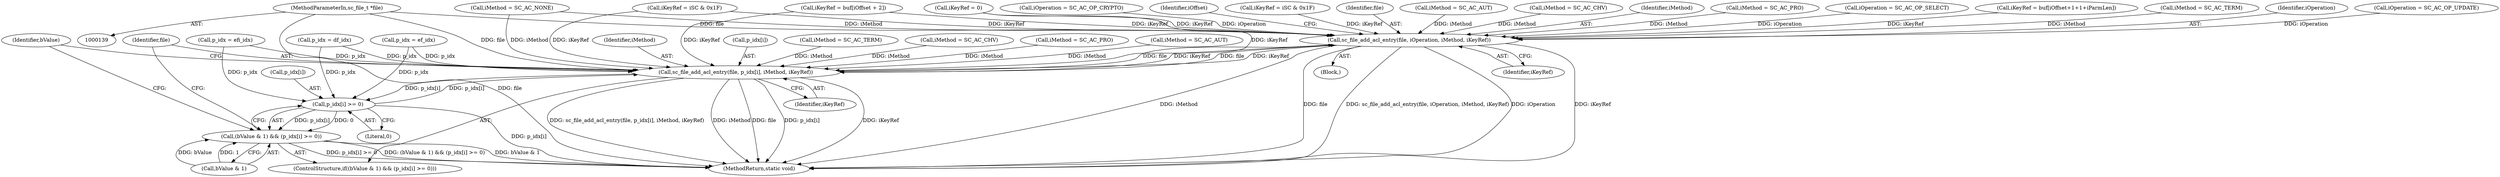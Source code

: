 digraph "0_OpenSC_8fe377e93b4b56060e5bbfb6f3142ceaeca744fa_17@pointer" {
"1000140" [label="(MethodParameterIn,sc_file_t *file)"];
"1000334" [label="(Call,sc_file_add_acl_entry(file, iOperation, iMethod, iKeyRef))"];
"1000453" [label="(Call,sc_file_add_acl_entry(file, p_idx[i], iMethod, iKeyRef))"];
"1000448" [label="(Call,p_idx[i] >= 0)"];
"1000444" [label="(Call,(bValue & 1) && (p_idx[i] >= 0))"];
"1000445" [label="(Call,bValue & 1)"];
"1000337" [label="(Identifier,iMethod)"];
"1000455" [label="(Call,p_idx[i])"];
"1000453" [label="(Call,sc_file_add_acl_entry(file, p_idx[i], iMethod, iKeyRef))"];
"1000444" [label="(Call,(bValue & 1) && (p_idx[i] >= 0))"];
"1000404" [label="(Call,iKeyRef = iSC & 0x1F)"];
"1000280" [label="(Call,iMethod = SC_AC_PRO)"];
"1000330" [label="(Call,iOperation = SC_AC_OP_SELECT)"];
"1000298" [label="(Call,iKeyRef = buf[iOffset+1+1+iParmLen])"];
"1000449" [label="(Call,p_idx[i])"];
"1000389" [label="(Call,iMethod = SC_AC_TERM)"];
"1000269" [label="(Call,iMethod = SC_AC_TERM)"];
"1000459" [label="(Identifier,iKeyRef)"];
"1000336" [label="(Identifier,iOperation)"];
"1000454" [label="(Identifier,file)"];
"1000423" [label="(Call,iMethod = SC_AC_CHV)"];
"1000473" [label="(MethodReturn,static void)"];
"1000325" [label="(Call,iOperation = SC_AC_OP_UPDATE)"];
"1000140" [label="(MethodParameterIn,sc_file_t *file)"];
"1000416" [label="(Call,iKeyRef = buf[iOffset + 2])"];
"1000320" [label="(Call,iOperation = SC_AC_OP_CRYPTO)"];
"1000400" [label="(Call,iMethod = SC_AC_PRO)"];
"1000193" [label="(Block,)"];
"1000452" [label="(Literal,0)"];
"1000464" [label="(Identifier,iOffset)"];
"1000284" [label="(Call,iKeyRef = iSC & 0x1F)"];
"1000352" [label="(Call,p_idx = efi_idx)"];
"1000458" [label="(Identifier,iMethod)"];
"1000334" [label="(Call,sc_file_add_acl_entry(file, iOperation, iMethod, iKeyRef))"];
"1000357" [label="(Call,p_idx = ef_idx)"];
"1000184" [label="(Call,iMethod = SC_AC_NONE)"];
"1000335" [label="(Identifier,file)"];
"1000274" [label="(Call,iMethod = SC_AC_AUT)"];
"1000156" [label="(Call,iKeyRef = 0)"];
"1000309" [label="(Call,iMethod = SC_AC_CHV)"];
"1000347" [label="(Call,p_idx = df_idx)"];
"1000443" [label="(ControlStructure,if((bValue & 1) && (p_idx[i] >= 0)))"];
"1000461" [label="(Identifier,bValue)"];
"1000394" [label="(Call,iMethod = SC_AC_AUT)"];
"1000448" [label="(Call,p_idx[i] >= 0)"];
"1000338" [label="(Identifier,iKeyRef)"];
"1000140" -> "1000139"  [label="AST: "];
"1000140" -> "1000473"  [label="DDG: file"];
"1000140" -> "1000334"  [label="DDG: file"];
"1000140" -> "1000453"  [label="DDG: file"];
"1000334" -> "1000193"  [label="AST: "];
"1000334" -> "1000338"  [label="CFG: "];
"1000335" -> "1000334"  [label="AST: "];
"1000336" -> "1000334"  [label="AST: "];
"1000337" -> "1000334"  [label="AST: "];
"1000338" -> "1000334"  [label="AST: "];
"1000464" -> "1000334"  [label="CFG: "];
"1000334" -> "1000473"  [label="DDG: sc_file_add_acl_entry(file, iOperation, iMethod, iKeyRef)"];
"1000334" -> "1000473"  [label="DDG: iOperation"];
"1000334" -> "1000473"  [label="DDG: iKeyRef"];
"1000334" -> "1000473"  [label="DDG: iMethod"];
"1000334" -> "1000473"  [label="DDG: file"];
"1000453" -> "1000334"  [label="DDG: file"];
"1000453" -> "1000334"  [label="DDG: iKeyRef"];
"1000325" -> "1000334"  [label="DDG: iOperation"];
"1000330" -> "1000334"  [label="DDG: iOperation"];
"1000320" -> "1000334"  [label="DDG: iOperation"];
"1000309" -> "1000334"  [label="DDG: iMethod"];
"1000184" -> "1000334"  [label="DDG: iMethod"];
"1000274" -> "1000334"  [label="DDG: iMethod"];
"1000280" -> "1000334"  [label="DDG: iMethod"];
"1000269" -> "1000334"  [label="DDG: iMethod"];
"1000156" -> "1000334"  [label="DDG: iKeyRef"];
"1000298" -> "1000334"  [label="DDG: iKeyRef"];
"1000416" -> "1000334"  [label="DDG: iKeyRef"];
"1000404" -> "1000334"  [label="DDG: iKeyRef"];
"1000284" -> "1000334"  [label="DDG: iKeyRef"];
"1000334" -> "1000453"  [label="DDG: file"];
"1000334" -> "1000453"  [label="DDG: iKeyRef"];
"1000453" -> "1000443"  [label="AST: "];
"1000453" -> "1000459"  [label="CFG: "];
"1000454" -> "1000453"  [label="AST: "];
"1000455" -> "1000453"  [label="AST: "];
"1000458" -> "1000453"  [label="AST: "];
"1000459" -> "1000453"  [label="AST: "];
"1000461" -> "1000453"  [label="CFG: "];
"1000453" -> "1000473"  [label="DDG: p_idx[i]"];
"1000453" -> "1000473"  [label="DDG: iKeyRef"];
"1000453" -> "1000473"  [label="DDG: sc_file_add_acl_entry(file, p_idx[i], iMethod, iKeyRef)"];
"1000453" -> "1000473"  [label="DDG: iMethod"];
"1000453" -> "1000473"  [label="DDG: file"];
"1000453" -> "1000448"  [label="DDG: p_idx[i]"];
"1000352" -> "1000453"  [label="DDG: p_idx"];
"1000347" -> "1000453"  [label="DDG: p_idx"];
"1000448" -> "1000453"  [label="DDG: p_idx[i]"];
"1000357" -> "1000453"  [label="DDG: p_idx"];
"1000184" -> "1000453"  [label="DDG: iMethod"];
"1000400" -> "1000453"  [label="DDG: iMethod"];
"1000423" -> "1000453"  [label="DDG: iMethod"];
"1000389" -> "1000453"  [label="DDG: iMethod"];
"1000394" -> "1000453"  [label="DDG: iMethod"];
"1000156" -> "1000453"  [label="DDG: iKeyRef"];
"1000416" -> "1000453"  [label="DDG: iKeyRef"];
"1000404" -> "1000453"  [label="DDG: iKeyRef"];
"1000448" -> "1000444"  [label="AST: "];
"1000448" -> "1000452"  [label="CFG: "];
"1000449" -> "1000448"  [label="AST: "];
"1000452" -> "1000448"  [label="AST: "];
"1000444" -> "1000448"  [label="CFG: "];
"1000448" -> "1000473"  [label="DDG: p_idx[i]"];
"1000448" -> "1000444"  [label="DDG: p_idx[i]"];
"1000448" -> "1000444"  [label="DDG: 0"];
"1000352" -> "1000448"  [label="DDG: p_idx"];
"1000347" -> "1000448"  [label="DDG: p_idx"];
"1000357" -> "1000448"  [label="DDG: p_idx"];
"1000444" -> "1000443"  [label="AST: "];
"1000444" -> "1000445"  [label="CFG: "];
"1000445" -> "1000444"  [label="AST: "];
"1000454" -> "1000444"  [label="CFG: "];
"1000461" -> "1000444"  [label="CFG: "];
"1000444" -> "1000473"  [label="DDG: bValue & 1"];
"1000444" -> "1000473"  [label="DDG: p_idx[i] >= 0"];
"1000444" -> "1000473"  [label="DDG: (bValue & 1) && (p_idx[i] >= 0)"];
"1000445" -> "1000444"  [label="DDG: bValue"];
"1000445" -> "1000444"  [label="DDG: 1"];
}
